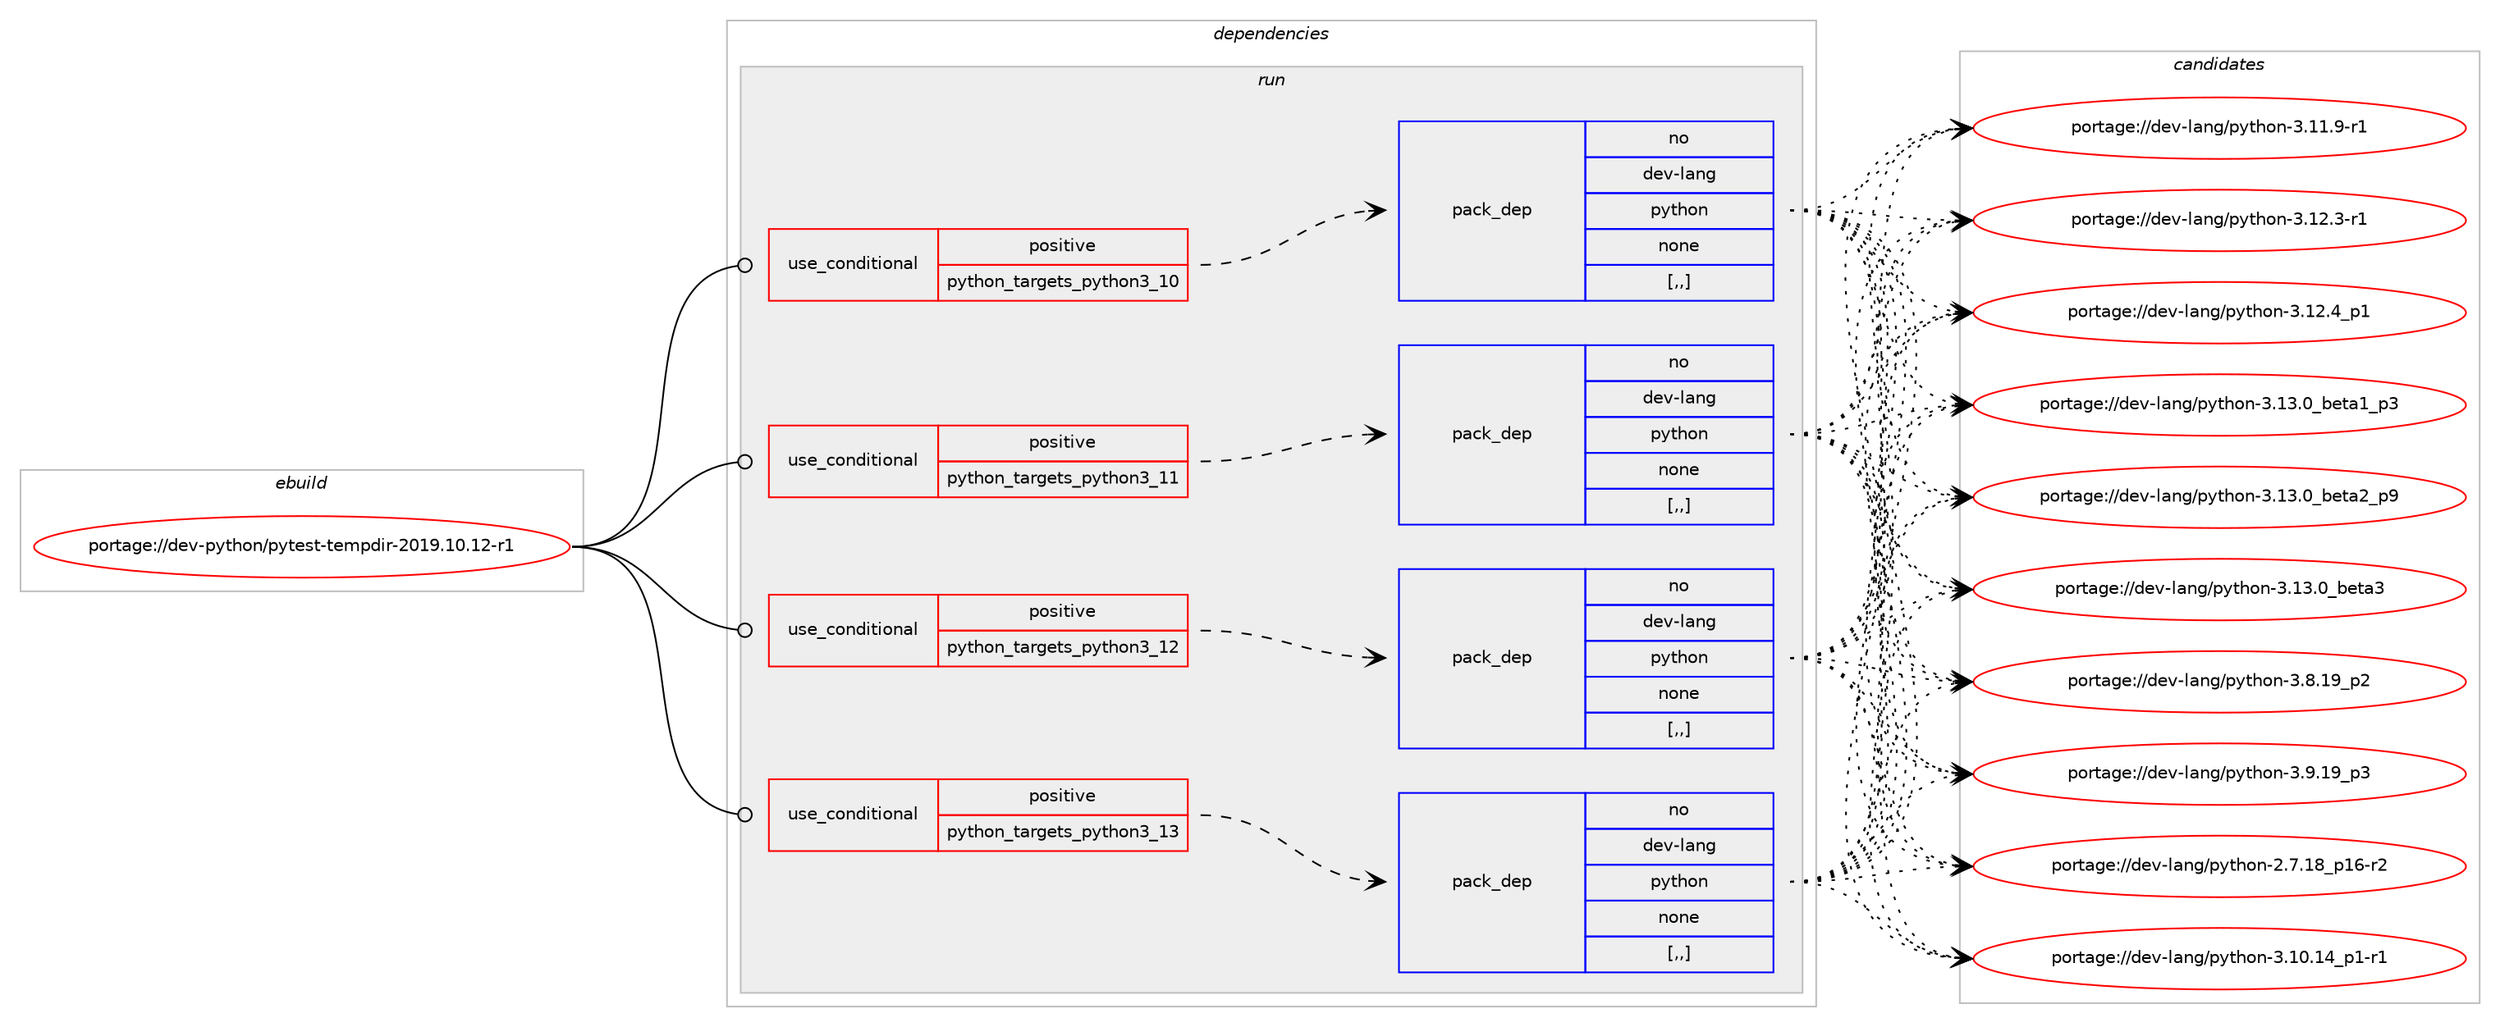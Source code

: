 digraph prolog {

# *************
# Graph options
# *************

newrank=true;
concentrate=true;
compound=true;
graph [rankdir=LR,fontname=Helvetica,fontsize=10,ranksep=1.5];#, ranksep=2.5, nodesep=0.2];
edge  [arrowhead=vee];
node  [fontname=Helvetica,fontsize=10];

# **********
# The ebuild
# **********

subgraph cluster_leftcol {
color=gray;
rank=same;
label=<<i>ebuild</i>>;
id [label="portage://dev-python/pytest-tempdir-2019.10.12-r1", color=red, width=4, href="../dev-python/pytest-tempdir-2019.10.12-r1.svg"];
}

# ****************
# The dependencies
# ****************

subgraph cluster_midcol {
color=gray;
label=<<i>dependencies</i>>;
subgraph cluster_compile {
fillcolor="#eeeeee";
style=filled;
label=<<i>compile</i>>;
}
subgraph cluster_compileandrun {
fillcolor="#eeeeee";
style=filled;
label=<<i>compile and run</i>>;
}
subgraph cluster_run {
fillcolor="#eeeeee";
style=filled;
label=<<i>run</i>>;
subgraph cond36882 {
dependency155612 [label=<<TABLE BORDER="0" CELLBORDER="1" CELLSPACING="0" CELLPADDING="4"><TR><TD ROWSPAN="3" CELLPADDING="10">use_conditional</TD></TR><TR><TD>positive</TD></TR><TR><TD>python_targets_python3_10</TD></TR></TABLE>>, shape=none, color=red];
subgraph pack117495 {
dependency155613 [label=<<TABLE BORDER="0" CELLBORDER="1" CELLSPACING="0" CELLPADDING="4" WIDTH="220"><TR><TD ROWSPAN="6" CELLPADDING="30">pack_dep</TD></TR><TR><TD WIDTH="110">no</TD></TR><TR><TD>dev-lang</TD></TR><TR><TD>python</TD></TR><TR><TD>none</TD></TR><TR><TD>[,,]</TD></TR></TABLE>>, shape=none, color=blue];
}
dependency155612:e -> dependency155613:w [weight=20,style="dashed",arrowhead="vee"];
}
id:e -> dependency155612:w [weight=20,style="solid",arrowhead="odot"];
subgraph cond36883 {
dependency155614 [label=<<TABLE BORDER="0" CELLBORDER="1" CELLSPACING="0" CELLPADDING="4"><TR><TD ROWSPAN="3" CELLPADDING="10">use_conditional</TD></TR><TR><TD>positive</TD></TR><TR><TD>python_targets_python3_11</TD></TR></TABLE>>, shape=none, color=red];
subgraph pack117496 {
dependency155615 [label=<<TABLE BORDER="0" CELLBORDER="1" CELLSPACING="0" CELLPADDING="4" WIDTH="220"><TR><TD ROWSPAN="6" CELLPADDING="30">pack_dep</TD></TR><TR><TD WIDTH="110">no</TD></TR><TR><TD>dev-lang</TD></TR><TR><TD>python</TD></TR><TR><TD>none</TD></TR><TR><TD>[,,]</TD></TR></TABLE>>, shape=none, color=blue];
}
dependency155614:e -> dependency155615:w [weight=20,style="dashed",arrowhead="vee"];
}
id:e -> dependency155614:w [weight=20,style="solid",arrowhead="odot"];
subgraph cond36884 {
dependency155616 [label=<<TABLE BORDER="0" CELLBORDER="1" CELLSPACING="0" CELLPADDING="4"><TR><TD ROWSPAN="3" CELLPADDING="10">use_conditional</TD></TR><TR><TD>positive</TD></TR><TR><TD>python_targets_python3_12</TD></TR></TABLE>>, shape=none, color=red];
subgraph pack117497 {
dependency155617 [label=<<TABLE BORDER="0" CELLBORDER="1" CELLSPACING="0" CELLPADDING="4" WIDTH="220"><TR><TD ROWSPAN="6" CELLPADDING="30">pack_dep</TD></TR><TR><TD WIDTH="110">no</TD></TR><TR><TD>dev-lang</TD></TR><TR><TD>python</TD></TR><TR><TD>none</TD></TR><TR><TD>[,,]</TD></TR></TABLE>>, shape=none, color=blue];
}
dependency155616:e -> dependency155617:w [weight=20,style="dashed",arrowhead="vee"];
}
id:e -> dependency155616:w [weight=20,style="solid",arrowhead="odot"];
subgraph cond36885 {
dependency155618 [label=<<TABLE BORDER="0" CELLBORDER="1" CELLSPACING="0" CELLPADDING="4"><TR><TD ROWSPAN="3" CELLPADDING="10">use_conditional</TD></TR><TR><TD>positive</TD></TR><TR><TD>python_targets_python3_13</TD></TR></TABLE>>, shape=none, color=red];
subgraph pack117498 {
dependency155619 [label=<<TABLE BORDER="0" CELLBORDER="1" CELLSPACING="0" CELLPADDING="4" WIDTH="220"><TR><TD ROWSPAN="6" CELLPADDING="30">pack_dep</TD></TR><TR><TD WIDTH="110">no</TD></TR><TR><TD>dev-lang</TD></TR><TR><TD>python</TD></TR><TR><TD>none</TD></TR><TR><TD>[,,]</TD></TR></TABLE>>, shape=none, color=blue];
}
dependency155618:e -> dependency155619:w [weight=20,style="dashed",arrowhead="vee"];
}
id:e -> dependency155618:w [weight=20,style="solid",arrowhead="odot"];
}
}

# **************
# The candidates
# **************

subgraph cluster_choices {
rank=same;
color=gray;
label=<<i>candidates</i>>;

subgraph choice117495 {
color=black;
nodesep=1;
choice100101118451089711010347112121116104111110455046554649569511249544511450 [label="portage://dev-lang/python-2.7.18_p16-r2", color=red, width=4,href="../dev-lang/python-2.7.18_p16-r2.svg"];
choice100101118451089711010347112121116104111110455146494846495295112494511449 [label="portage://dev-lang/python-3.10.14_p1-r1", color=red, width=4,href="../dev-lang/python-3.10.14_p1-r1.svg"];
choice100101118451089711010347112121116104111110455146494946574511449 [label="portage://dev-lang/python-3.11.9-r1", color=red, width=4,href="../dev-lang/python-3.11.9-r1.svg"];
choice100101118451089711010347112121116104111110455146495046514511449 [label="portage://dev-lang/python-3.12.3-r1", color=red, width=4,href="../dev-lang/python-3.12.3-r1.svg"];
choice100101118451089711010347112121116104111110455146495046529511249 [label="portage://dev-lang/python-3.12.4_p1", color=red, width=4,href="../dev-lang/python-3.12.4_p1.svg"];
choice10010111845108971101034711212111610411111045514649514648959810111697499511251 [label="portage://dev-lang/python-3.13.0_beta1_p3", color=red, width=4,href="../dev-lang/python-3.13.0_beta1_p3.svg"];
choice10010111845108971101034711212111610411111045514649514648959810111697509511257 [label="portage://dev-lang/python-3.13.0_beta2_p9", color=red, width=4,href="../dev-lang/python-3.13.0_beta2_p9.svg"];
choice1001011184510897110103471121211161041111104551464951464895981011169751 [label="portage://dev-lang/python-3.13.0_beta3", color=red, width=4,href="../dev-lang/python-3.13.0_beta3.svg"];
choice100101118451089711010347112121116104111110455146564649579511250 [label="portage://dev-lang/python-3.8.19_p2", color=red, width=4,href="../dev-lang/python-3.8.19_p2.svg"];
choice100101118451089711010347112121116104111110455146574649579511251 [label="portage://dev-lang/python-3.9.19_p3", color=red, width=4,href="../dev-lang/python-3.9.19_p3.svg"];
dependency155613:e -> choice100101118451089711010347112121116104111110455046554649569511249544511450:w [style=dotted,weight="100"];
dependency155613:e -> choice100101118451089711010347112121116104111110455146494846495295112494511449:w [style=dotted,weight="100"];
dependency155613:e -> choice100101118451089711010347112121116104111110455146494946574511449:w [style=dotted,weight="100"];
dependency155613:e -> choice100101118451089711010347112121116104111110455146495046514511449:w [style=dotted,weight="100"];
dependency155613:e -> choice100101118451089711010347112121116104111110455146495046529511249:w [style=dotted,weight="100"];
dependency155613:e -> choice10010111845108971101034711212111610411111045514649514648959810111697499511251:w [style=dotted,weight="100"];
dependency155613:e -> choice10010111845108971101034711212111610411111045514649514648959810111697509511257:w [style=dotted,weight="100"];
dependency155613:e -> choice1001011184510897110103471121211161041111104551464951464895981011169751:w [style=dotted,weight="100"];
dependency155613:e -> choice100101118451089711010347112121116104111110455146564649579511250:w [style=dotted,weight="100"];
dependency155613:e -> choice100101118451089711010347112121116104111110455146574649579511251:w [style=dotted,weight="100"];
}
subgraph choice117496 {
color=black;
nodesep=1;
choice100101118451089711010347112121116104111110455046554649569511249544511450 [label="portage://dev-lang/python-2.7.18_p16-r2", color=red, width=4,href="../dev-lang/python-2.7.18_p16-r2.svg"];
choice100101118451089711010347112121116104111110455146494846495295112494511449 [label="portage://dev-lang/python-3.10.14_p1-r1", color=red, width=4,href="../dev-lang/python-3.10.14_p1-r1.svg"];
choice100101118451089711010347112121116104111110455146494946574511449 [label="portage://dev-lang/python-3.11.9-r1", color=red, width=4,href="../dev-lang/python-3.11.9-r1.svg"];
choice100101118451089711010347112121116104111110455146495046514511449 [label="portage://dev-lang/python-3.12.3-r1", color=red, width=4,href="../dev-lang/python-3.12.3-r1.svg"];
choice100101118451089711010347112121116104111110455146495046529511249 [label="portage://dev-lang/python-3.12.4_p1", color=red, width=4,href="../dev-lang/python-3.12.4_p1.svg"];
choice10010111845108971101034711212111610411111045514649514648959810111697499511251 [label="portage://dev-lang/python-3.13.0_beta1_p3", color=red, width=4,href="../dev-lang/python-3.13.0_beta1_p3.svg"];
choice10010111845108971101034711212111610411111045514649514648959810111697509511257 [label="portage://dev-lang/python-3.13.0_beta2_p9", color=red, width=4,href="../dev-lang/python-3.13.0_beta2_p9.svg"];
choice1001011184510897110103471121211161041111104551464951464895981011169751 [label="portage://dev-lang/python-3.13.0_beta3", color=red, width=4,href="../dev-lang/python-3.13.0_beta3.svg"];
choice100101118451089711010347112121116104111110455146564649579511250 [label="portage://dev-lang/python-3.8.19_p2", color=red, width=4,href="../dev-lang/python-3.8.19_p2.svg"];
choice100101118451089711010347112121116104111110455146574649579511251 [label="portage://dev-lang/python-3.9.19_p3", color=red, width=4,href="../dev-lang/python-3.9.19_p3.svg"];
dependency155615:e -> choice100101118451089711010347112121116104111110455046554649569511249544511450:w [style=dotted,weight="100"];
dependency155615:e -> choice100101118451089711010347112121116104111110455146494846495295112494511449:w [style=dotted,weight="100"];
dependency155615:e -> choice100101118451089711010347112121116104111110455146494946574511449:w [style=dotted,weight="100"];
dependency155615:e -> choice100101118451089711010347112121116104111110455146495046514511449:w [style=dotted,weight="100"];
dependency155615:e -> choice100101118451089711010347112121116104111110455146495046529511249:w [style=dotted,weight="100"];
dependency155615:e -> choice10010111845108971101034711212111610411111045514649514648959810111697499511251:w [style=dotted,weight="100"];
dependency155615:e -> choice10010111845108971101034711212111610411111045514649514648959810111697509511257:w [style=dotted,weight="100"];
dependency155615:e -> choice1001011184510897110103471121211161041111104551464951464895981011169751:w [style=dotted,weight="100"];
dependency155615:e -> choice100101118451089711010347112121116104111110455146564649579511250:w [style=dotted,weight="100"];
dependency155615:e -> choice100101118451089711010347112121116104111110455146574649579511251:w [style=dotted,weight="100"];
}
subgraph choice117497 {
color=black;
nodesep=1;
choice100101118451089711010347112121116104111110455046554649569511249544511450 [label="portage://dev-lang/python-2.7.18_p16-r2", color=red, width=4,href="../dev-lang/python-2.7.18_p16-r2.svg"];
choice100101118451089711010347112121116104111110455146494846495295112494511449 [label="portage://dev-lang/python-3.10.14_p1-r1", color=red, width=4,href="../dev-lang/python-3.10.14_p1-r1.svg"];
choice100101118451089711010347112121116104111110455146494946574511449 [label="portage://dev-lang/python-3.11.9-r1", color=red, width=4,href="../dev-lang/python-3.11.9-r1.svg"];
choice100101118451089711010347112121116104111110455146495046514511449 [label="portage://dev-lang/python-3.12.3-r1", color=red, width=4,href="../dev-lang/python-3.12.3-r1.svg"];
choice100101118451089711010347112121116104111110455146495046529511249 [label="portage://dev-lang/python-3.12.4_p1", color=red, width=4,href="../dev-lang/python-3.12.4_p1.svg"];
choice10010111845108971101034711212111610411111045514649514648959810111697499511251 [label="portage://dev-lang/python-3.13.0_beta1_p3", color=red, width=4,href="../dev-lang/python-3.13.0_beta1_p3.svg"];
choice10010111845108971101034711212111610411111045514649514648959810111697509511257 [label="portage://dev-lang/python-3.13.0_beta2_p9", color=red, width=4,href="../dev-lang/python-3.13.0_beta2_p9.svg"];
choice1001011184510897110103471121211161041111104551464951464895981011169751 [label="portage://dev-lang/python-3.13.0_beta3", color=red, width=4,href="../dev-lang/python-3.13.0_beta3.svg"];
choice100101118451089711010347112121116104111110455146564649579511250 [label="portage://dev-lang/python-3.8.19_p2", color=red, width=4,href="../dev-lang/python-3.8.19_p2.svg"];
choice100101118451089711010347112121116104111110455146574649579511251 [label="portage://dev-lang/python-3.9.19_p3", color=red, width=4,href="../dev-lang/python-3.9.19_p3.svg"];
dependency155617:e -> choice100101118451089711010347112121116104111110455046554649569511249544511450:w [style=dotted,weight="100"];
dependency155617:e -> choice100101118451089711010347112121116104111110455146494846495295112494511449:w [style=dotted,weight="100"];
dependency155617:e -> choice100101118451089711010347112121116104111110455146494946574511449:w [style=dotted,weight="100"];
dependency155617:e -> choice100101118451089711010347112121116104111110455146495046514511449:w [style=dotted,weight="100"];
dependency155617:e -> choice100101118451089711010347112121116104111110455146495046529511249:w [style=dotted,weight="100"];
dependency155617:e -> choice10010111845108971101034711212111610411111045514649514648959810111697499511251:w [style=dotted,weight="100"];
dependency155617:e -> choice10010111845108971101034711212111610411111045514649514648959810111697509511257:w [style=dotted,weight="100"];
dependency155617:e -> choice1001011184510897110103471121211161041111104551464951464895981011169751:w [style=dotted,weight="100"];
dependency155617:e -> choice100101118451089711010347112121116104111110455146564649579511250:w [style=dotted,weight="100"];
dependency155617:e -> choice100101118451089711010347112121116104111110455146574649579511251:w [style=dotted,weight="100"];
}
subgraph choice117498 {
color=black;
nodesep=1;
choice100101118451089711010347112121116104111110455046554649569511249544511450 [label="portage://dev-lang/python-2.7.18_p16-r2", color=red, width=4,href="../dev-lang/python-2.7.18_p16-r2.svg"];
choice100101118451089711010347112121116104111110455146494846495295112494511449 [label="portage://dev-lang/python-3.10.14_p1-r1", color=red, width=4,href="../dev-lang/python-3.10.14_p1-r1.svg"];
choice100101118451089711010347112121116104111110455146494946574511449 [label="portage://dev-lang/python-3.11.9-r1", color=red, width=4,href="../dev-lang/python-3.11.9-r1.svg"];
choice100101118451089711010347112121116104111110455146495046514511449 [label="portage://dev-lang/python-3.12.3-r1", color=red, width=4,href="../dev-lang/python-3.12.3-r1.svg"];
choice100101118451089711010347112121116104111110455146495046529511249 [label="portage://dev-lang/python-3.12.4_p1", color=red, width=4,href="../dev-lang/python-3.12.4_p1.svg"];
choice10010111845108971101034711212111610411111045514649514648959810111697499511251 [label="portage://dev-lang/python-3.13.0_beta1_p3", color=red, width=4,href="../dev-lang/python-3.13.0_beta1_p3.svg"];
choice10010111845108971101034711212111610411111045514649514648959810111697509511257 [label="portage://dev-lang/python-3.13.0_beta2_p9", color=red, width=4,href="../dev-lang/python-3.13.0_beta2_p9.svg"];
choice1001011184510897110103471121211161041111104551464951464895981011169751 [label="portage://dev-lang/python-3.13.0_beta3", color=red, width=4,href="../dev-lang/python-3.13.0_beta3.svg"];
choice100101118451089711010347112121116104111110455146564649579511250 [label="portage://dev-lang/python-3.8.19_p2", color=red, width=4,href="../dev-lang/python-3.8.19_p2.svg"];
choice100101118451089711010347112121116104111110455146574649579511251 [label="portage://dev-lang/python-3.9.19_p3", color=red, width=4,href="../dev-lang/python-3.9.19_p3.svg"];
dependency155619:e -> choice100101118451089711010347112121116104111110455046554649569511249544511450:w [style=dotted,weight="100"];
dependency155619:e -> choice100101118451089711010347112121116104111110455146494846495295112494511449:w [style=dotted,weight="100"];
dependency155619:e -> choice100101118451089711010347112121116104111110455146494946574511449:w [style=dotted,weight="100"];
dependency155619:e -> choice100101118451089711010347112121116104111110455146495046514511449:w [style=dotted,weight="100"];
dependency155619:e -> choice100101118451089711010347112121116104111110455146495046529511249:w [style=dotted,weight="100"];
dependency155619:e -> choice10010111845108971101034711212111610411111045514649514648959810111697499511251:w [style=dotted,weight="100"];
dependency155619:e -> choice10010111845108971101034711212111610411111045514649514648959810111697509511257:w [style=dotted,weight="100"];
dependency155619:e -> choice1001011184510897110103471121211161041111104551464951464895981011169751:w [style=dotted,weight="100"];
dependency155619:e -> choice100101118451089711010347112121116104111110455146564649579511250:w [style=dotted,weight="100"];
dependency155619:e -> choice100101118451089711010347112121116104111110455146574649579511251:w [style=dotted,weight="100"];
}
}

}
